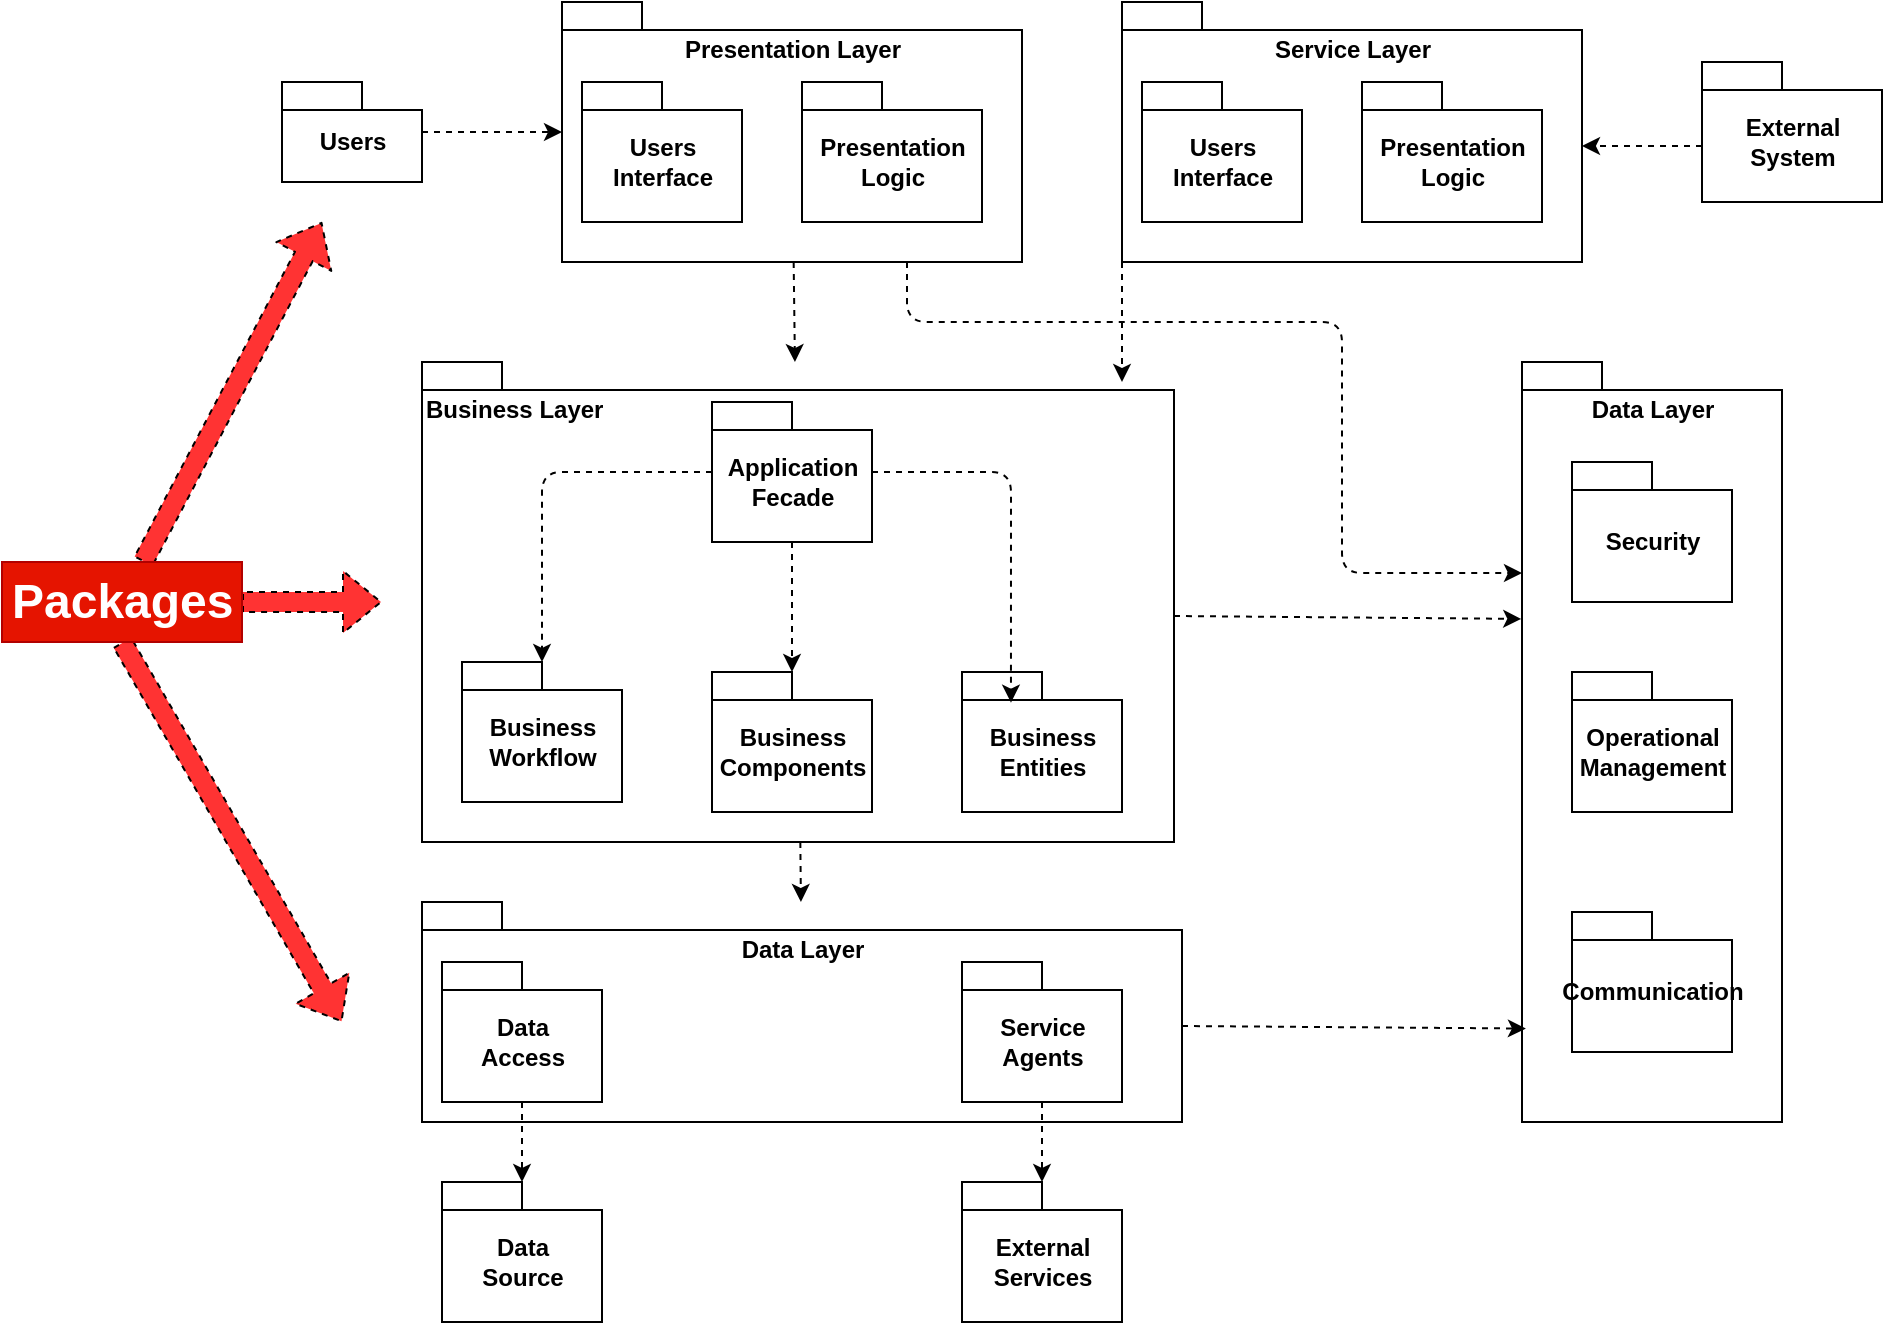 <mxfile>
    <diagram id="GBYe6ZHZQzfYMPPzRaqL" name="Página-1">
        <mxGraphModel dx="1657" dy="817" grid="1" gridSize="10" guides="1" tooltips="1" connect="1" arrows="1" fold="1" page="1" pageScale="1" pageWidth="827" pageHeight="1169" math="0" shadow="0">
            <root>
                <mxCell id="0"/>
                <mxCell id="1" parent="0"/>
                <mxCell id="2" value="Users" style="shape=folder;fontStyle=1;spacingTop=10;tabWidth=40;tabHeight=14;tabPosition=left;html=1;" vertex="1" parent="1">
                    <mxGeometry x="20" y="100" width="70" height="50" as="geometry"/>
                </mxCell>
                <mxCell id="3" value="Presentation Layer" style="shape=folder;fontStyle=1;spacingTop=10;tabWidth=40;tabHeight=14;tabPosition=left;html=1;verticalAlign=top;" vertex="1" parent="1">
                    <mxGeometry x="160" y="60" width="230" height="130" as="geometry"/>
                </mxCell>
                <mxCell id="14" value="Users &lt;br&gt;Interface" style="shape=folder;fontStyle=1;spacingTop=10;tabWidth=40;tabHeight=14;tabPosition=left;html=1;" vertex="1" parent="1">
                    <mxGeometry x="170" y="100" width="80" height="70" as="geometry"/>
                </mxCell>
                <mxCell id="15" value="Presentation &lt;br&gt;Logic" style="shape=folder;fontStyle=1;spacingTop=10;tabWidth=40;tabHeight=14;tabPosition=left;html=1;" vertex="1" parent="1">
                    <mxGeometry x="280" y="100" width="90" height="70" as="geometry"/>
                </mxCell>
                <mxCell id="16" value="Service Layer" style="shape=folder;fontStyle=1;spacingTop=10;tabWidth=40;tabHeight=14;tabPosition=left;html=1;verticalAlign=top;" vertex="1" parent="1">
                    <mxGeometry x="440" y="60" width="230" height="130" as="geometry"/>
                </mxCell>
                <mxCell id="17" value="Users &lt;br&gt;Interface" style="shape=folder;fontStyle=1;spacingTop=10;tabWidth=40;tabHeight=14;tabPosition=left;html=1;" vertex="1" parent="1">
                    <mxGeometry x="450" y="100" width="80" height="70" as="geometry"/>
                </mxCell>
                <mxCell id="18" value="Presentation &lt;br&gt;Logic" style="shape=folder;fontStyle=1;spacingTop=10;tabWidth=40;tabHeight=14;tabPosition=left;html=1;" vertex="1" parent="1">
                    <mxGeometry x="560" y="100" width="90" height="70" as="geometry"/>
                </mxCell>
                <mxCell id="19" value="External&lt;br&gt;System" style="shape=folder;fontStyle=1;spacingTop=10;tabWidth=40;tabHeight=14;tabPosition=left;html=1;" vertex="1" parent="1">
                    <mxGeometry x="730" y="90" width="90" height="70" as="geometry"/>
                </mxCell>
                <mxCell id="20" value="Business Layer" style="shape=folder;fontStyle=1;spacingTop=10;tabWidth=40;tabHeight=14;tabPosition=left;html=1;verticalAlign=top;align=left;" vertex="1" parent="1">
                    <mxGeometry x="90" y="240" width="376" height="240" as="geometry"/>
                </mxCell>
                <mxCell id="21" value="Business&lt;br&gt;Workflow" style="shape=folder;fontStyle=1;spacingTop=10;tabWidth=40;tabHeight=14;tabPosition=left;html=1;" vertex="1" parent="1">
                    <mxGeometry x="110" y="390" width="80" height="70" as="geometry"/>
                </mxCell>
                <mxCell id="22" value="Business&lt;br&gt;Components" style="shape=folder;fontStyle=1;spacingTop=10;tabWidth=40;tabHeight=14;tabPosition=left;html=1;" vertex="1" parent="1">
                    <mxGeometry x="235" y="395" width="80" height="70" as="geometry"/>
                </mxCell>
                <mxCell id="23" value="Business&lt;br&gt;Entities" style="shape=folder;fontStyle=1;spacingTop=10;tabWidth=40;tabHeight=14;tabPosition=left;html=1;" vertex="1" parent="1">
                    <mxGeometry x="360" y="395" width="80" height="70" as="geometry"/>
                </mxCell>
                <mxCell id="24" value="Application&lt;br&gt;Fecade" style="shape=folder;fontStyle=1;spacingTop=10;tabWidth=40;tabHeight=14;tabPosition=left;html=1;" vertex="1" parent="1">
                    <mxGeometry x="235" y="260" width="80" height="70" as="geometry"/>
                </mxCell>
                <mxCell id="26" value="Data Layer" style="shape=folder;fontStyle=1;spacingTop=10;tabWidth=40;tabHeight=14;tabPosition=left;html=1;verticalAlign=top;" vertex="1" parent="1">
                    <mxGeometry x="90" y="510" width="380" height="110" as="geometry"/>
                </mxCell>
                <mxCell id="28" value="Data&lt;br&gt;Access" style="shape=folder;fontStyle=1;spacingTop=10;tabWidth=40;tabHeight=14;tabPosition=left;html=1;" vertex="1" parent="1">
                    <mxGeometry x="100" y="540" width="80" height="70" as="geometry"/>
                </mxCell>
                <mxCell id="29" value="Service&lt;br&gt;Agents" style="shape=folder;fontStyle=1;spacingTop=10;tabWidth=40;tabHeight=14;tabPosition=left;html=1;" vertex="1" parent="1">
                    <mxGeometry x="360" y="540" width="80" height="70" as="geometry"/>
                </mxCell>
                <mxCell id="30" value="Data&lt;br&gt;Source" style="shape=folder;fontStyle=1;spacingTop=10;tabWidth=40;tabHeight=14;tabPosition=left;html=1;" vertex="1" parent="1">
                    <mxGeometry x="100" y="650" width="80" height="70" as="geometry"/>
                </mxCell>
                <mxCell id="31" value="External&lt;br&gt;Services" style="shape=folder;fontStyle=1;spacingTop=10;tabWidth=40;tabHeight=14;tabPosition=left;html=1;" vertex="1" parent="1">
                    <mxGeometry x="360" y="650" width="80" height="70" as="geometry"/>
                </mxCell>
                <mxCell id="33" value="Data Layer" style="shape=folder;fontStyle=1;spacingTop=10;tabWidth=40;tabHeight=14;tabPosition=left;html=1;verticalAlign=top;" vertex="1" parent="1">
                    <mxGeometry x="640" y="240" width="130" height="380" as="geometry"/>
                </mxCell>
                <mxCell id="34" value="Security" style="shape=folder;fontStyle=1;spacingTop=10;tabWidth=40;tabHeight=14;tabPosition=left;html=1;" vertex="1" parent="1">
                    <mxGeometry x="665" y="290" width="80" height="70" as="geometry"/>
                </mxCell>
                <mxCell id="35" value="Operational&lt;br&gt;Management" style="shape=folder;fontStyle=1;spacingTop=10;tabWidth=40;tabHeight=14;tabPosition=left;html=1;" vertex="1" parent="1">
                    <mxGeometry x="665" y="395" width="80" height="70" as="geometry"/>
                </mxCell>
                <mxCell id="36" value="Communication" style="shape=folder;fontStyle=1;spacingTop=10;tabWidth=40;tabHeight=14;tabPosition=left;html=1;" vertex="1" parent="1">
                    <mxGeometry x="665" y="515" width="80" height="70" as="geometry"/>
                </mxCell>
                <mxCell id="38" value="" style="endArrow=classic;html=1;dashed=1;" edge="1" parent="1" source="2" target="3">
                    <mxGeometry width="50" height="50" relative="1" as="geometry">
                        <mxPoint x="270" y="210" as="sourcePoint"/>
                        <mxPoint x="320" y="160" as="targetPoint"/>
                    </mxGeometry>
                </mxCell>
                <mxCell id="40" value="" style="endArrow=classic;html=1;dashed=1;" edge="1" parent="1" source="3" target="20">
                    <mxGeometry width="50" height="50" relative="1" as="geometry">
                        <mxPoint x="60" y="230" as="sourcePoint"/>
                        <mxPoint x="130" y="230" as="targetPoint"/>
                    </mxGeometry>
                </mxCell>
                <mxCell id="41" value="" style="endArrow=classic;html=1;dashed=1;edgeStyle=orthogonalEdgeStyle;" edge="1" parent="1" source="24" target="21">
                    <mxGeometry width="50" height="50" relative="1" as="geometry">
                        <mxPoint x="285.83" y="200" as="sourcePoint"/>
                        <mxPoint x="286.468" y="250" as="targetPoint"/>
                    </mxGeometry>
                </mxCell>
                <mxCell id="42" value="" style="endArrow=classic;html=1;dashed=1;edgeStyle=orthogonalEdgeStyle;" edge="1" parent="1" source="24" target="22">
                    <mxGeometry width="50" height="50" relative="1" as="geometry">
                        <mxPoint x="251.346" y="340" as="sourcePoint"/>
                        <mxPoint x="193.654" y="400" as="targetPoint"/>
                    </mxGeometry>
                </mxCell>
                <mxCell id="43" value="" style="endArrow=classic;html=1;dashed=1;entryX=0.306;entryY=0.219;entryDx=0;entryDy=0;entryPerimeter=0;edgeStyle=orthogonalEdgeStyle;" edge="1" parent="1" source="24" target="23">
                    <mxGeometry width="50" height="50" relative="1" as="geometry">
                        <mxPoint x="285" y="340" as="sourcePoint"/>
                        <mxPoint x="285" y="405" as="targetPoint"/>
                    </mxGeometry>
                </mxCell>
                <mxCell id="44" value="" style="endArrow=classic;html=1;dashed=1;" edge="1" parent="1" source="20" target="26">
                    <mxGeometry width="50" height="50" relative="1" as="geometry">
                        <mxPoint x="285.83" y="200" as="sourcePoint"/>
                        <mxPoint x="286.468" y="250" as="targetPoint"/>
                    </mxGeometry>
                </mxCell>
                <mxCell id="46" value="" style="endArrow=classic;html=1;dashed=1;elbow=vertical;exitX=0.5;exitY=1;exitDx=0;exitDy=0;exitPerimeter=0;entryX=0;entryY=0;entryDx=40;entryDy=0;entryPerimeter=0;" edge="1" parent="1" source="28" target="30">
                    <mxGeometry width="50" height="50" relative="1" as="geometry">
                        <mxPoint x="285.83" y="200" as="sourcePoint"/>
                        <mxPoint x="286.468" y="250" as="targetPoint"/>
                    </mxGeometry>
                </mxCell>
                <mxCell id="47" value="" style="endArrow=classic;html=1;dashed=1;exitX=0.5;exitY=1;exitDx=0;exitDy=0;exitPerimeter=0;" edge="1" parent="1" source="29" target="31">
                    <mxGeometry width="50" height="50" relative="1" as="geometry">
                        <mxPoint x="225.833" y="630" as="sourcePoint"/>
                        <mxPoint x="190" y="660.714" as="targetPoint"/>
                    </mxGeometry>
                </mxCell>
                <mxCell id="48" value="" style="endArrow=classic;html=1;dashed=1;exitX=0;exitY=0;exitDx=0;exitDy=130;exitPerimeter=0;" edge="1" parent="1" source="16">
                    <mxGeometry width="50" height="50" relative="1" as="geometry">
                        <mxPoint x="285.83" y="200" as="sourcePoint"/>
                        <mxPoint x="440" y="250" as="targetPoint"/>
                    </mxGeometry>
                </mxCell>
                <mxCell id="49" value="" style="endArrow=classic;html=1;dashed=1;exitX=0.75;exitY=1;exitDx=0;exitDy=0;exitPerimeter=0;entryX=0;entryY=0;entryDx=0;entryDy=105.5;entryPerimeter=0;edgeStyle=orthogonalEdgeStyle;" edge="1" parent="1" source="3" target="33">
                    <mxGeometry width="50" height="50" relative="1" as="geometry">
                        <mxPoint x="450" y="200" as="sourcePoint"/>
                        <mxPoint x="450" y="260" as="targetPoint"/>
                        <Array as="points">
                            <mxPoint x="333" y="220"/>
                            <mxPoint x="550" y="220"/>
                            <mxPoint x="550" y="346"/>
                        </Array>
                    </mxGeometry>
                </mxCell>
                <mxCell id="50" value="" style="endArrow=classic;html=1;dashed=1;exitX=0;exitY=0;exitDx=376;exitDy=127.0;exitPerimeter=0;entryX=-0.003;entryY=0.338;entryDx=0;entryDy=0;entryPerimeter=0;" edge="1" parent="1" source="20" target="33">
                    <mxGeometry width="50" height="50" relative="1" as="geometry">
                        <mxPoint x="285.83" y="200" as="sourcePoint"/>
                        <mxPoint x="286.468" y="250" as="targetPoint"/>
                    </mxGeometry>
                </mxCell>
                <mxCell id="51" value="" style="endArrow=classic;html=1;dashed=1;exitX=0;exitY=0;exitDx=380;exitDy=62;exitPerimeter=0;entryX=0.015;entryY=0.877;entryDx=0;entryDy=0;entryPerimeter=0;" edge="1" parent="1" source="26" target="33">
                    <mxGeometry width="50" height="50" relative="1" as="geometry">
                        <mxPoint x="476" y="377" as="sourcePoint"/>
                        <mxPoint x="630" y="572" as="targetPoint"/>
                    </mxGeometry>
                </mxCell>
                <mxCell id="52" value="" style="endArrow=classic;html=1;dashed=1;exitX=0;exitY=0;exitDx=0;exitDy=42;exitPerimeter=0;entryX=0;entryY=0;entryDx=230.0;entryDy=72;entryPerimeter=0;" edge="1" parent="1" source="19" target="16">
                    <mxGeometry width="50" height="50" relative="1" as="geometry">
                        <mxPoint x="476" y="377" as="sourcePoint"/>
                        <mxPoint x="649.61" y="378.44" as="targetPoint"/>
                    </mxGeometry>
                </mxCell>
                <mxCell id="56" style="shape=flexArrow;html=1;exitX=0.5;exitY=1;exitDx=0;exitDy=0;dashed=1;fillColor=#FF3333;elbow=vertical;" edge="1" parent="1" source="54">
                    <mxGeometry relative="1" as="geometry">
                        <mxPoint x="50" y="570" as="targetPoint"/>
                    </mxGeometry>
                </mxCell>
                <mxCell id="57" style="edgeStyle=none;shape=flexArrow;html=1;dashed=1;fillColor=#FF3333;elbow=vertical;" edge="1" parent="1" source="54">
                    <mxGeometry relative="1" as="geometry">
                        <mxPoint x="70" y="360" as="targetPoint"/>
                    </mxGeometry>
                </mxCell>
                <mxCell id="58" style="edgeStyle=none;shape=flexArrow;html=1;dashed=1;fillColor=#FF3333;elbow=vertical;" edge="1" parent="1" source="54">
                    <mxGeometry relative="1" as="geometry">
                        <mxPoint x="40" y="170" as="targetPoint"/>
                    </mxGeometry>
                </mxCell>
                <mxCell id="54" value="&lt;h1&gt;Packages&lt;/h1&gt;" style="text;html=1;strokeColor=#B20000;fillColor=#e51400;spacing=5;spacingTop=-20;whiteSpace=wrap;overflow=hidden;rounded=0;fontColor=#ffffff;" vertex="1" parent="1">
                    <mxGeometry x="-120" y="340" width="120" height="40" as="geometry"/>
                </mxCell>
            </root>
        </mxGraphModel>
    </diagram>
</mxfile>